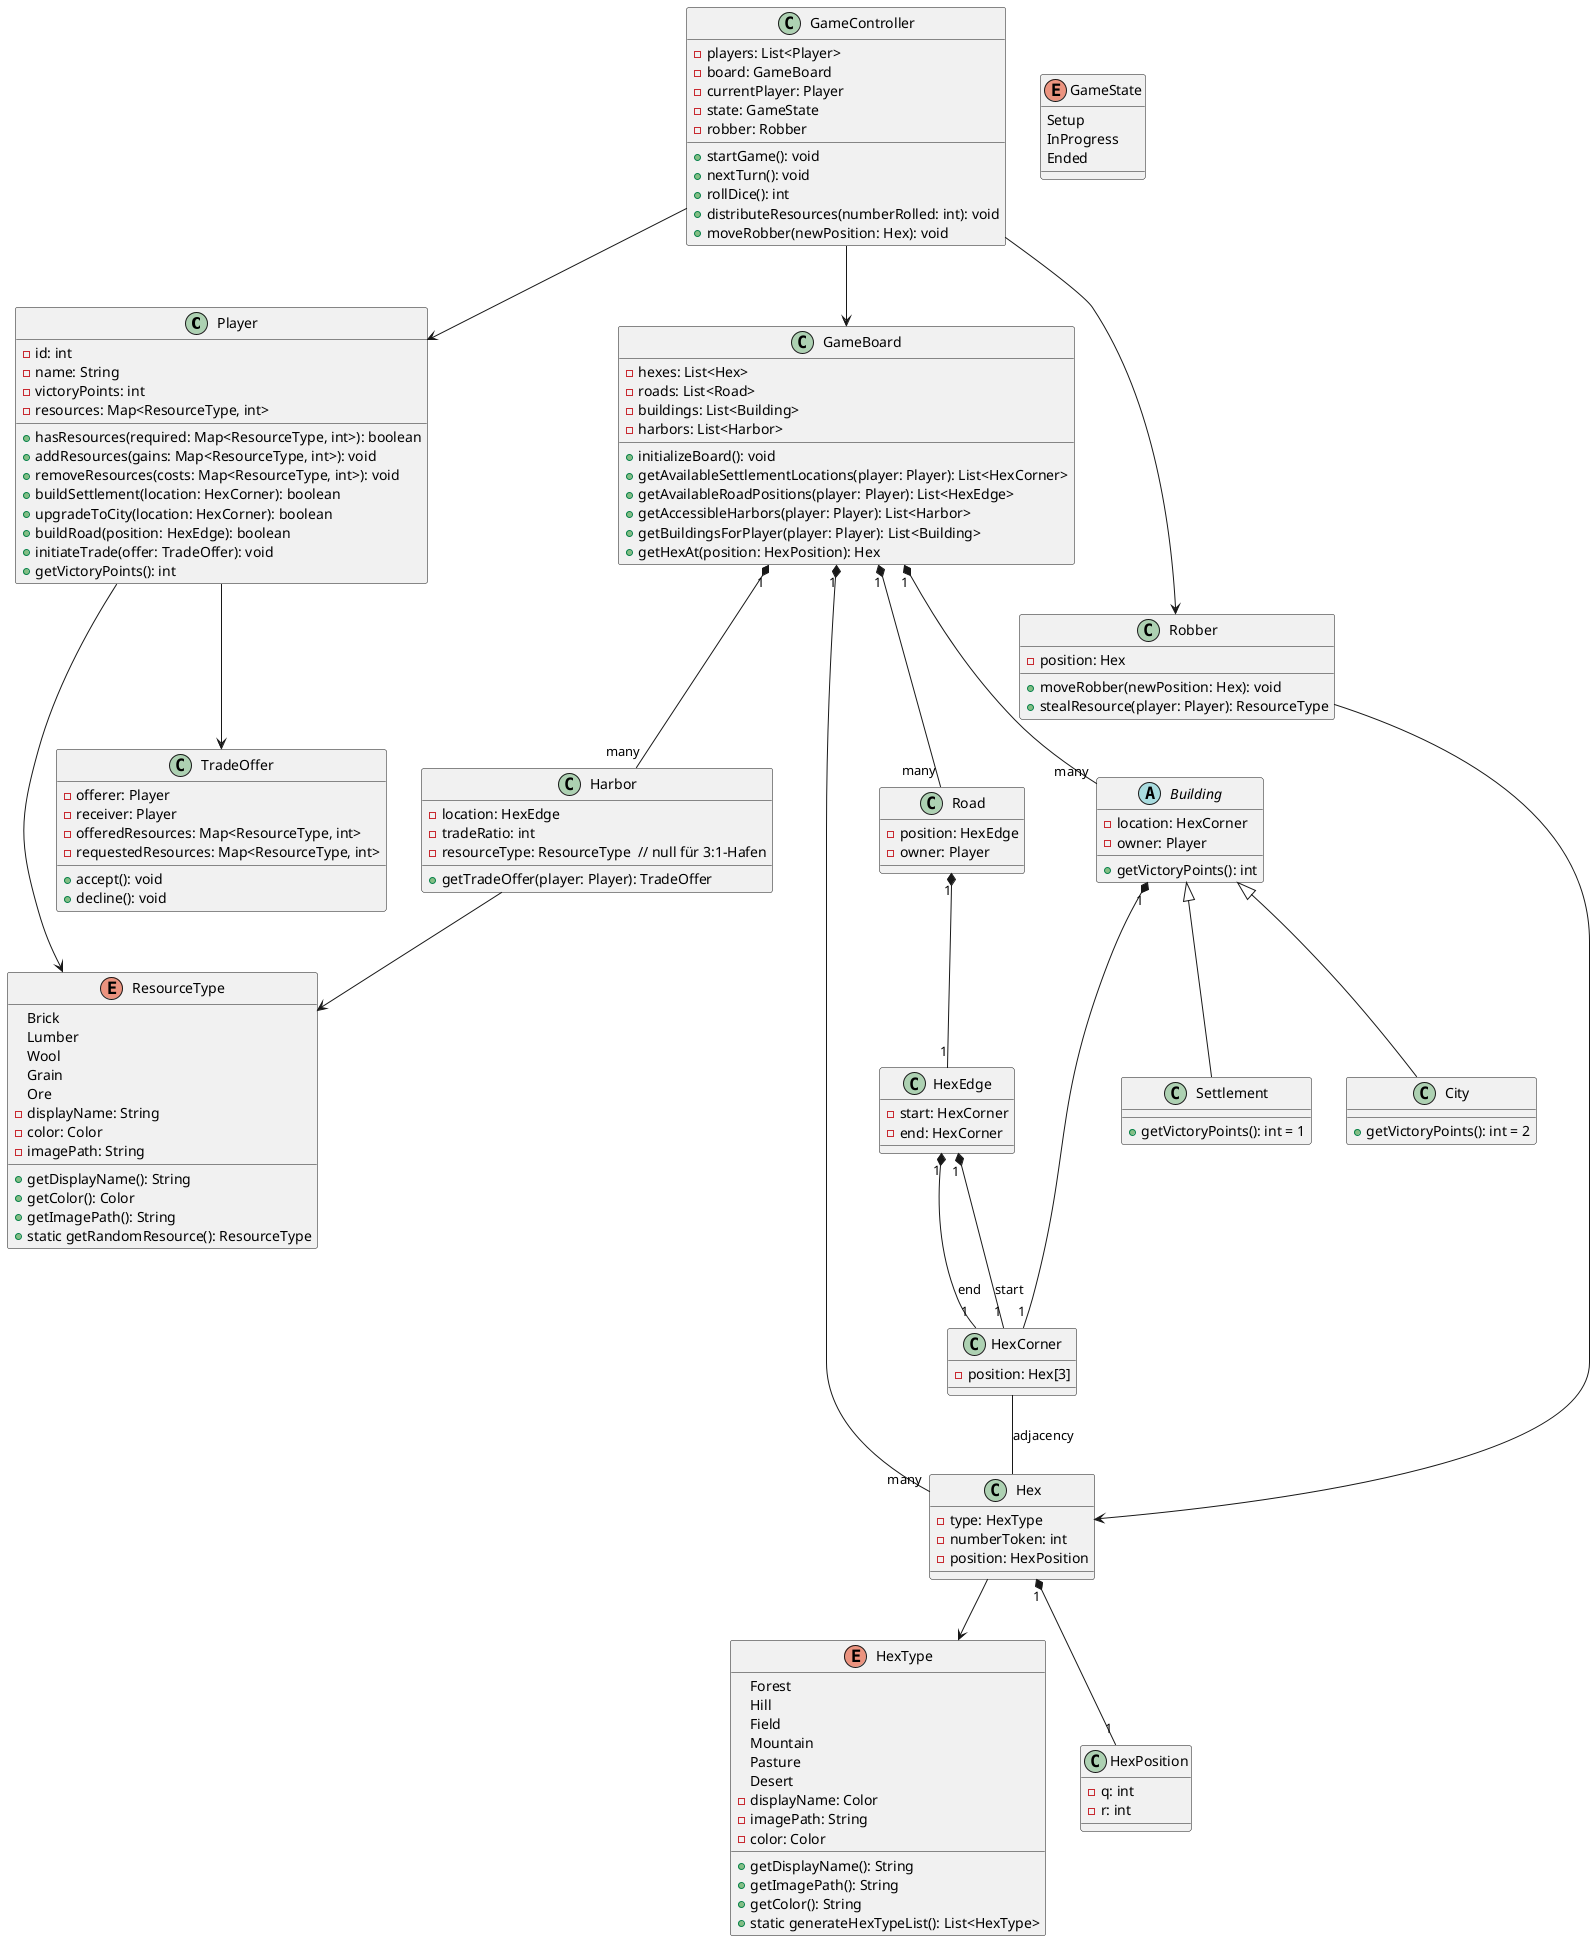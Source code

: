 @startuml

' Spieler-Klasse
class Player {
  - id: int
  - name: String
  - victoryPoints: int
  - resources: Map<ResourceType, int>
  + hasResources(required: Map<ResourceType, int>): boolean
  + addResources(gains: Map<ResourceType, int>): void
  + removeResources(costs: Map<ResourceType, int>): void
  + buildSettlement(location: HexCorner): boolean
  + upgradeToCity(location: HexCorner): boolean
  + buildRoad(position: HexEdge): boolean
  + initiateTrade(offer: TradeOffer): void
  + getVictoryPoints(): int 
}

class TradeOffer {
  - offerer: Player
  - receiver: Player
  - offeredResources: Map<ResourceType, int>
  - requestedResources: Map<ResourceType, int>
  + accept(): void
  + decline(): void
}

class GameBoard {
  - hexes: List<Hex>
  - roads: List<Road>
  - buildings: List<Building>
  - harbors: List<Harbor>
  + initializeBoard(): void
  + getAvailableSettlementLocations(player: Player): List<HexCorner>
  + getAvailableRoadPositions(player: Player): List<HexEdge>
  + getAccessibleHarbors(player: Player): List<Harbor>
  + getBuildingsForPlayer(player: Player): List<Building>
  + getHexAt(position: HexPosition): Hex
}

class Hex {
  - type: HexType
  - numberToken: int
  - position: HexPosition
}

class HexEdge {
  - start: HexCorner
  - end: HexCorner
}

class Road {
  - position: HexEdge
  - owner: Player
}

abstract class Building {
  - location: HexCorner
  - owner: Player
  + getVictoryPoints(): int
}

class Settlement extends Building {
  + getVictoryPoints(): int = 1
}

class City extends Building {
  + getVictoryPoints(): int = 2
}

enum GameState {
  Setup
  InProgress
  Ended
}

class GameController {
  - players: List<Player>
  - board: GameBoard
  - currentPlayer: Player
  - state: GameState
  - robber: Robber
  + startGame(): void
  + nextTurn(): void
  + rollDice(): int
  + distributeResources(numberRolled: int): void
  + moveRobber(newPosition: Hex): void
}

enum ResourceType {
  Brick
  Lumber
  Wool
  Grain
  Ore
  - displayName: String
  - color: Color
  - imagePath: String
  + getDisplayName(): String
  + getColor(): Color
  + getImagePath(): String
  + static getRandomResource(): ResourceType
}

enum HexType {
  Forest
  Hill
  Field
  Mountain
  Pasture
  Desert
  - displayName: Color
  - imagePath: String
  - color: Color
  + getDisplayName(): String
  + getImagePath(): String
  + getColor(): String
  + static generateHexTypeList(): List<HexType>
}

class HexCorner {
  - position: Hex[3]
}

class HexPosition {
  - q: int
  - r: int
}

class Harbor {
  - location: HexEdge
  - tradeRatio: int
  - resourceType: ResourceType  // null für 3:1-Hafen
  + getTradeOffer(player: Player): TradeOffer
}

class Robber {
  - position: Hex
  + moveRobber(newPosition: Hex): void
  + stealResource(player: Player): ResourceType
}

' Beziehungen mit Komposition & Assoziationen
Harbor --> ResourceType
Player --> ResourceType

GameBoard "1" *-- "many" Hex
GameBoard "1" *-- "many" Road
GameBoard "1" *-- "many" Building
GameBoard "1" *-- "many" Harbor
Building "1" *-- "1" HexCorner
Road "1" *-- "1" HexEdge
HexEdge "1" *-- "1" HexCorner : start
HexEdge "1" *-- "1" HexCorner : end
Hex "1" *-- "1" HexPosition
Robber --> Hex
Hex --> HexType

HexCorner -- Hex : adjacency
GameController --> Player
GameController --> GameBoard
GameController --> Robber
Player --> TradeOffer

@enduml
